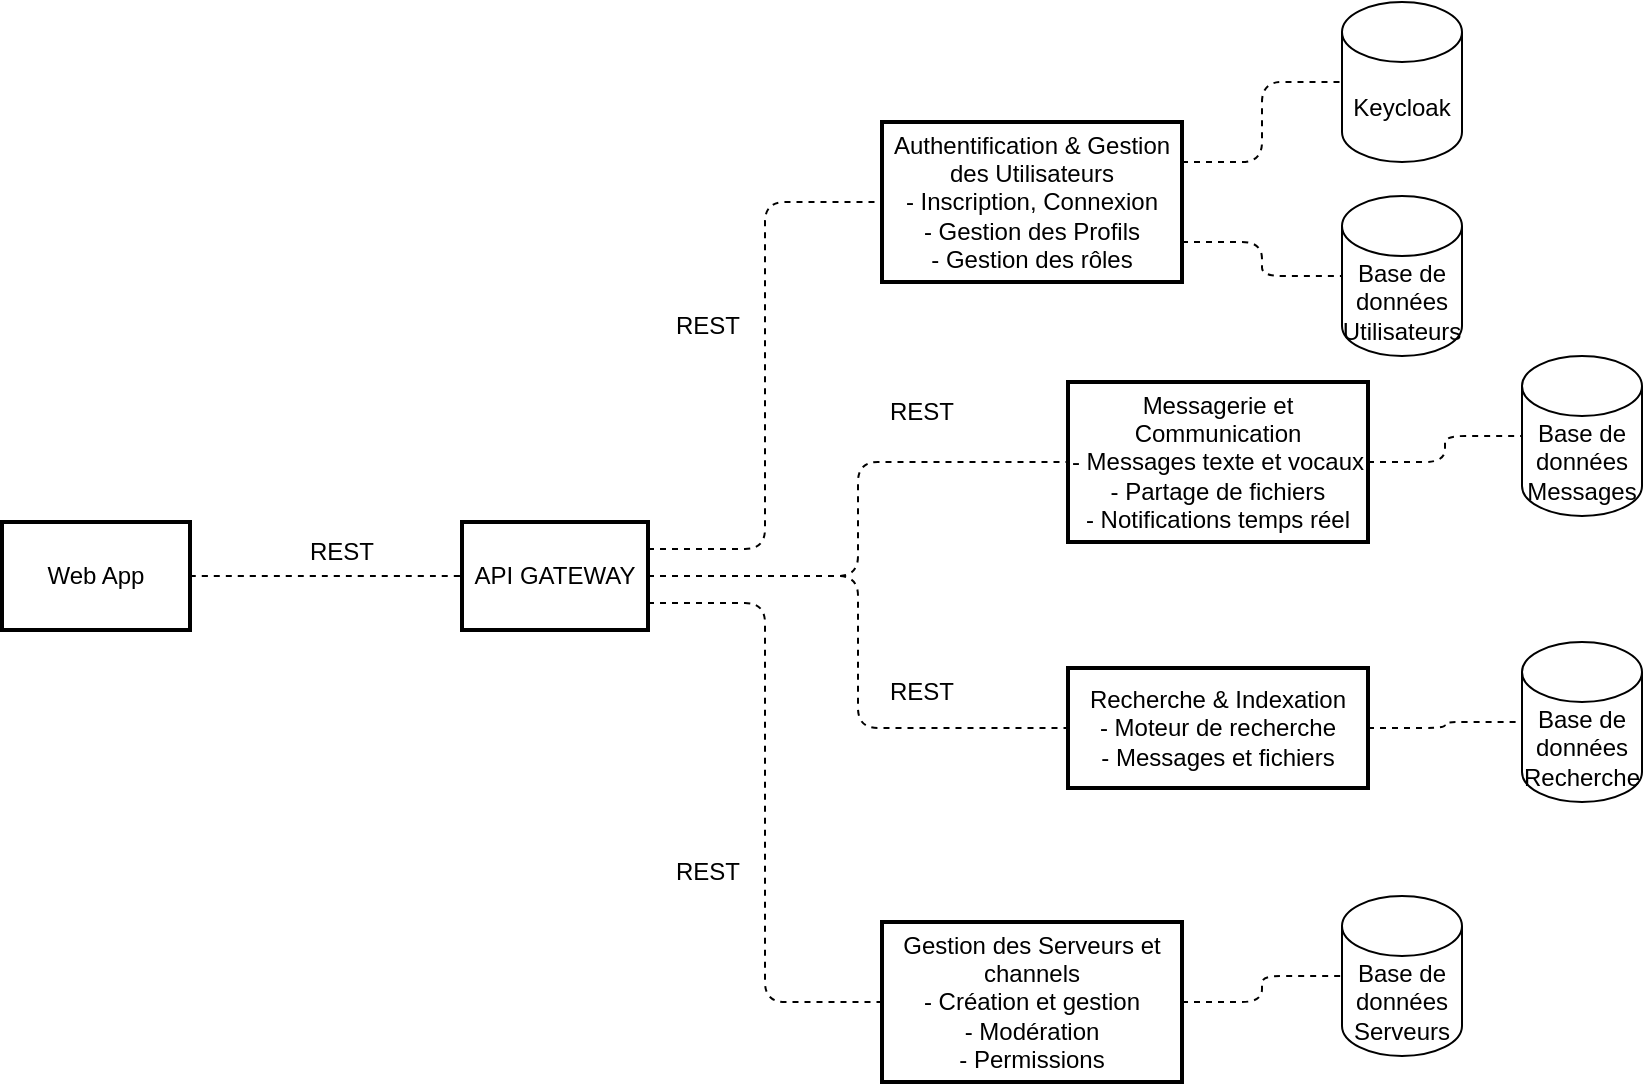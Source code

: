 <mxfile version="26.0.16">
  <diagram name="Page-1" id="Xwwxh93gj_aPJ7gAKDtj">
    <mxGraphModel dx="2123" dy="796" grid="1" gridSize="10" guides="1" tooltips="1" connect="1" arrows="1" fold="1" page="1" pageScale="1" pageWidth="850" pageHeight="1100" math="0" shadow="0">
      <root>
        <mxCell id="0" />
        <mxCell id="1" parent="0" />
        <mxCell id="2" value="Web App" style="whiteSpace=wrap;strokeWidth=2;" parent="1" vertex="1">
          <mxGeometry x="-610" y="450" width="94" height="54" as="geometry" />
        </mxCell>
        <mxCell id="3" value="API GATEWAY" style="whiteSpace=wrap;strokeWidth=2;" parent="1" vertex="1">
          <mxGeometry x="-380" y="450" width="93" height="54" as="geometry" />
        </mxCell>
        <mxCell id="4" value="" style="curved=1;startArrow=none;endArrow=none;exitX=1;exitY=0.5;entryX=0;entryY=0.5;exitDx=0;exitDy=0;entryDx=0;entryDy=0;dashed=1;startFill=0;rounded=0;shadow=0;fontColor=none;noLabel=1;textShadow=0;" parent="1" source="2" target="3" edge="1">
          <mxGeometry relative="1" as="geometry">
            <Array as="points" />
          </mxGeometry>
        </mxCell>
        <mxCell id="RtkMTZi5ys_rh60nrqda-6" value="Authentification &amp; Gestion des Utilisateurs&#xa;- Inscription, Connexion&#xa;- Gestion des Profils&#xa;- Gestion des rôles" style="whiteSpace=wrap;strokeWidth=2;" vertex="1" parent="1">
          <mxGeometry x="-170" y="250" width="150" height="80" as="geometry" />
        </mxCell>
        <mxCell id="RtkMTZi5ys_rh60nrqda-8" value="" style="startArrow=none;endArrow=none;exitX=1;exitY=0.25;entryX=0;entryY=0.5;exitDx=0;exitDy=0;entryDx=0;entryDy=0;edgeStyle=orthogonalEdgeStyle;dashed=1;startFill=0;" edge="1" parent="1" source="3" target="RtkMTZi5ys_rh60nrqda-6">
          <mxGeometry relative="1" as="geometry">
            <mxPoint x="-370" y="330" as="sourcePoint" />
            <mxPoint x="-234" y="330" as="targetPoint" />
          </mxGeometry>
        </mxCell>
        <mxCell id="RtkMTZi5ys_rh60nrqda-9" value="Messagerie et Communication&#xa;- Messages texte et vocaux&#xa;- Partage de fichiers&#xa;- Notifications temps réel" style="whiteSpace=wrap;strokeWidth=2;" vertex="1" parent="1">
          <mxGeometry x="-77" y="380" width="150" height="80" as="geometry" />
        </mxCell>
        <mxCell id="RtkMTZi5ys_rh60nrqda-10" value="Recherche &amp; Indexation&#xa;- Moteur de recherche&#xa;- Messages et fichiers" style="whiteSpace=wrap;strokeWidth=2;" vertex="1" parent="1">
          <mxGeometry x="-77" y="523" width="150" height="60" as="geometry" />
        </mxCell>
        <mxCell id="RtkMTZi5ys_rh60nrqda-11" value="Gestion des Serveurs et channels&#xa;- Création et gestion&#xa;- Modération&#xa;- Permissions" style="whiteSpace=wrap;strokeWidth=2;" vertex="1" parent="1">
          <mxGeometry x="-170" y="650" width="150" height="80" as="geometry" />
        </mxCell>
        <mxCell id="RtkMTZi5ys_rh60nrqda-12" value="" style="startArrow=none;endArrow=none;exitX=1;exitY=0.5;entryX=0;entryY=0.5;exitDx=0;exitDy=0;entryDx=0;entryDy=0;edgeStyle=orthogonalEdgeStyle;dashed=1;startFill=0;" edge="1" parent="1" source="3" target="RtkMTZi5ys_rh60nrqda-9">
          <mxGeometry relative="1" as="geometry">
            <mxPoint x="-277" y="434" as="sourcePoint" />
            <mxPoint x="-160" y="287" as="targetPoint" />
          </mxGeometry>
        </mxCell>
        <mxCell id="RtkMTZi5ys_rh60nrqda-13" value="" style="startArrow=none;endArrow=none;exitX=1;exitY=0.5;entryX=0;entryY=0.5;exitDx=0;exitDy=0;entryDx=0;entryDy=0;edgeStyle=orthogonalEdgeStyle;dashed=1;startFill=0;" edge="1" parent="1" source="3" target="RtkMTZi5ys_rh60nrqda-10">
          <mxGeometry relative="1" as="geometry">
            <mxPoint x="-277" y="447" as="sourcePoint" />
            <mxPoint x="-67" y="417" as="targetPoint" />
          </mxGeometry>
        </mxCell>
        <mxCell id="RtkMTZi5ys_rh60nrqda-14" value="" style="startArrow=none;endArrow=none;exitX=1;exitY=0.75;entryX=0;entryY=0.5;exitDx=0;exitDy=0;entryDx=0;entryDy=0;edgeStyle=orthogonalEdgeStyle;dashed=1;startFill=0;" edge="1" parent="1" source="3" target="RtkMTZi5ys_rh60nrqda-11">
          <mxGeometry relative="1" as="geometry">
            <mxPoint x="-267" y="457" as="sourcePoint" />
            <mxPoint x="-57" y="427" as="targetPoint" />
          </mxGeometry>
        </mxCell>
        <mxCell id="RtkMTZi5ys_rh60nrqda-15" value="Base de données&#xa;Utilisateurs" style="shape=cylinder3;whiteSpace=wrap;html=1;boundedLbl=1;backgroundOutline=1;size=15;" vertex="1" parent="1">
          <mxGeometry x="60" y="287" width="60" height="80" as="geometry" />
        </mxCell>
        <mxCell id="RtkMTZi5ys_rh60nrqda-16" value="Base de données&#xa;Messages" style="shape=cylinder3;whiteSpace=wrap;html=1;boundedLbl=1;backgroundOutline=1;size=15;" vertex="1" parent="1">
          <mxGeometry x="150" y="367" width="60" height="80" as="geometry" />
        </mxCell>
        <mxCell id="RtkMTZi5ys_rh60nrqda-17" value="Base de données&#xa;Recherche" style="shape=cylinder3;whiteSpace=wrap;html=1;boundedLbl=1;backgroundOutline=1;size=15;" vertex="1" parent="1">
          <mxGeometry x="150" y="510" width="60" height="80" as="geometry" />
        </mxCell>
        <mxCell id="RtkMTZi5ys_rh60nrqda-18" value="Base de données&#xa;Serveurs" style="shape=cylinder3;whiteSpace=wrap;html=1;boundedLbl=1;backgroundOutline=1;size=15;" vertex="1" parent="1">
          <mxGeometry x="60" y="637" width="60" height="80" as="geometry" />
        </mxCell>
        <mxCell id="RtkMTZi5ys_rh60nrqda-19" value="Keycloak" style="shape=cylinder3;whiteSpace=wrap;html=1;boundedLbl=1;backgroundOutline=1;size=15;" vertex="1" parent="1">
          <mxGeometry x="60" y="190" width="60" height="80" as="geometry" />
        </mxCell>
        <mxCell id="RtkMTZi5ys_rh60nrqda-20" value="" style="startArrow=none;endArrow=none;exitX=1;exitY=0.25;entryX=0;entryY=0.5;exitDx=0;exitDy=0;entryDx=0;entryDy=0;edgeStyle=orthogonalEdgeStyle;dashed=1;startFill=0;entryPerimeter=0;" edge="1" parent="1" source="RtkMTZi5ys_rh60nrqda-6" target="RtkMTZi5ys_rh60nrqda-19">
          <mxGeometry relative="1" as="geometry">
            <mxPoint x="-277" y="474" as="sourcePoint" />
            <mxPoint x="-160" y="287" as="targetPoint" />
          </mxGeometry>
        </mxCell>
        <mxCell id="RtkMTZi5ys_rh60nrqda-21" value="" style="startArrow=none;endArrow=none;exitX=1;exitY=0.75;entryX=0;entryY=0.5;exitDx=0;exitDy=0;entryDx=0;entryDy=0;edgeStyle=orthogonalEdgeStyle;dashed=1;startFill=0;entryPerimeter=0;" edge="1" parent="1" source="RtkMTZi5ys_rh60nrqda-6" target="RtkMTZi5ys_rh60nrqda-15">
          <mxGeometry relative="1" as="geometry">
            <mxPoint x="-67" y="274" as="sourcePoint" />
            <mxPoint x="70" y="223" as="targetPoint" />
          </mxGeometry>
        </mxCell>
        <mxCell id="RtkMTZi5ys_rh60nrqda-22" value="" style="startArrow=none;endArrow=none;exitX=1;exitY=0.5;entryX=0;entryY=0.5;exitDx=0;exitDy=0;entryDx=0;entryDy=0;edgeStyle=orthogonalEdgeStyle;dashed=1;startFill=0;entryPerimeter=0;" edge="1" parent="1" source="RtkMTZi5ys_rh60nrqda-9" target="RtkMTZi5ys_rh60nrqda-16">
          <mxGeometry relative="1" as="geometry">
            <mxPoint x="-67" y="301" as="sourcePoint" />
            <mxPoint x="70" y="330" as="targetPoint" />
          </mxGeometry>
        </mxCell>
        <mxCell id="RtkMTZi5ys_rh60nrqda-23" value="" style="startArrow=none;endArrow=none;exitX=1;exitY=0.5;entryX=0;entryY=0.5;exitDx=0;exitDy=0;entryDx=0;entryDy=0;edgeStyle=orthogonalEdgeStyle;dashed=1;startFill=0;entryPerimeter=0;" edge="1" parent="1" source="RtkMTZi5ys_rh60nrqda-10" target="RtkMTZi5ys_rh60nrqda-17">
          <mxGeometry relative="1" as="geometry">
            <mxPoint x="26" y="417" as="sourcePoint" />
            <mxPoint x="160" y="417" as="targetPoint" />
          </mxGeometry>
        </mxCell>
        <mxCell id="RtkMTZi5ys_rh60nrqda-24" value="" style="startArrow=none;endArrow=none;exitX=1;exitY=0.5;entryX=0;entryY=0.5;exitDx=0;exitDy=0;entryDx=0;entryDy=0;edgeStyle=orthogonalEdgeStyle;dashed=1;startFill=0;entryPerimeter=0;" edge="1" parent="1" source="RtkMTZi5ys_rh60nrqda-11" target="RtkMTZi5ys_rh60nrqda-18">
          <mxGeometry relative="1" as="geometry">
            <mxPoint x="28" y="560" as="sourcePoint" />
            <mxPoint x="160" y="560" as="targetPoint" />
          </mxGeometry>
        </mxCell>
        <mxCell id="RtkMTZi5ys_rh60nrqda-27" value="REST" style="text;html=1;align=center;verticalAlign=middle;whiteSpace=wrap;rounded=0;" vertex="1" parent="1">
          <mxGeometry x="-470" y="450" width="60" height="30" as="geometry" />
        </mxCell>
        <mxCell id="RtkMTZi5ys_rh60nrqda-28" value="REST" style="text;html=1;align=center;verticalAlign=middle;whiteSpace=wrap;rounded=0;" vertex="1" parent="1">
          <mxGeometry x="-287" y="337" width="60" height="30" as="geometry" />
        </mxCell>
        <mxCell id="RtkMTZi5ys_rh60nrqda-29" value="REST" style="text;html=1;align=center;verticalAlign=middle;whiteSpace=wrap;rounded=0;" vertex="1" parent="1">
          <mxGeometry x="-180" y="380" width="60" height="30" as="geometry" />
        </mxCell>
        <mxCell id="RtkMTZi5ys_rh60nrqda-30" value="REST" style="text;html=1;align=center;verticalAlign=middle;whiteSpace=wrap;rounded=0;" vertex="1" parent="1">
          <mxGeometry x="-180" y="520" width="60" height="30" as="geometry" />
        </mxCell>
        <mxCell id="RtkMTZi5ys_rh60nrqda-31" value="REST" style="text;html=1;align=center;verticalAlign=middle;whiteSpace=wrap;rounded=0;" vertex="1" parent="1">
          <mxGeometry x="-287" y="610" width="60" height="30" as="geometry" />
        </mxCell>
      </root>
    </mxGraphModel>
  </diagram>
</mxfile>
